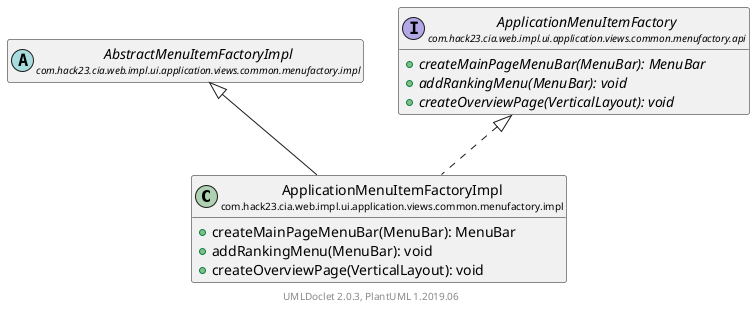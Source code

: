 @startuml
    set namespaceSeparator none
    hide empty fields
    hide empty methods

    class "<size:14>ApplicationMenuItemFactoryImpl\n<size:10>com.hack23.cia.web.impl.ui.application.views.common.menufactory.impl" as com.hack23.cia.web.impl.ui.application.views.common.menufactory.impl.ApplicationMenuItemFactoryImpl [[ApplicationMenuItemFactoryImpl.html]] {
        +createMainPageMenuBar(MenuBar): MenuBar
        +addRankingMenu(MenuBar): void
        +createOverviewPage(VerticalLayout): void
    }

    abstract class "<size:14>AbstractMenuItemFactoryImpl\n<size:10>com.hack23.cia.web.impl.ui.application.views.common.menufactory.impl" as com.hack23.cia.web.impl.ui.application.views.common.menufactory.impl.AbstractMenuItemFactoryImpl [[AbstractMenuItemFactoryImpl.html]]
    interface "<size:14>ApplicationMenuItemFactory\n<size:10>com.hack23.cia.web.impl.ui.application.views.common.menufactory.api" as com.hack23.cia.web.impl.ui.application.views.common.menufactory.api.ApplicationMenuItemFactory [[../api/ApplicationMenuItemFactory.html]] {
        {abstract} +createMainPageMenuBar(MenuBar): MenuBar
        {abstract} +addRankingMenu(MenuBar): void
        {abstract} +createOverviewPage(VerticalLayout): void
    }

    com.hack23.cia.web.impl.ui.application.views.common.menufactory.impl.AbstractMenuItemFactoryImpl <|-- com.hack23.cia.web.impl.ui.application.views.common.menufactory.impl.ApplicationMenuItemFactoryImpl
    com.hack23.cia.web.impl.ui.application.views.common.menufactory.api.ApplicationMenuItemFactory <|.. com.hack23.cia.web.impl.ui.application.views.common.menufactory.impl.ApplicationMenuItemFactoryImpl

    center footer UMLDoclet 2.0.3, PlantUML 1.2019.06
@enduml
